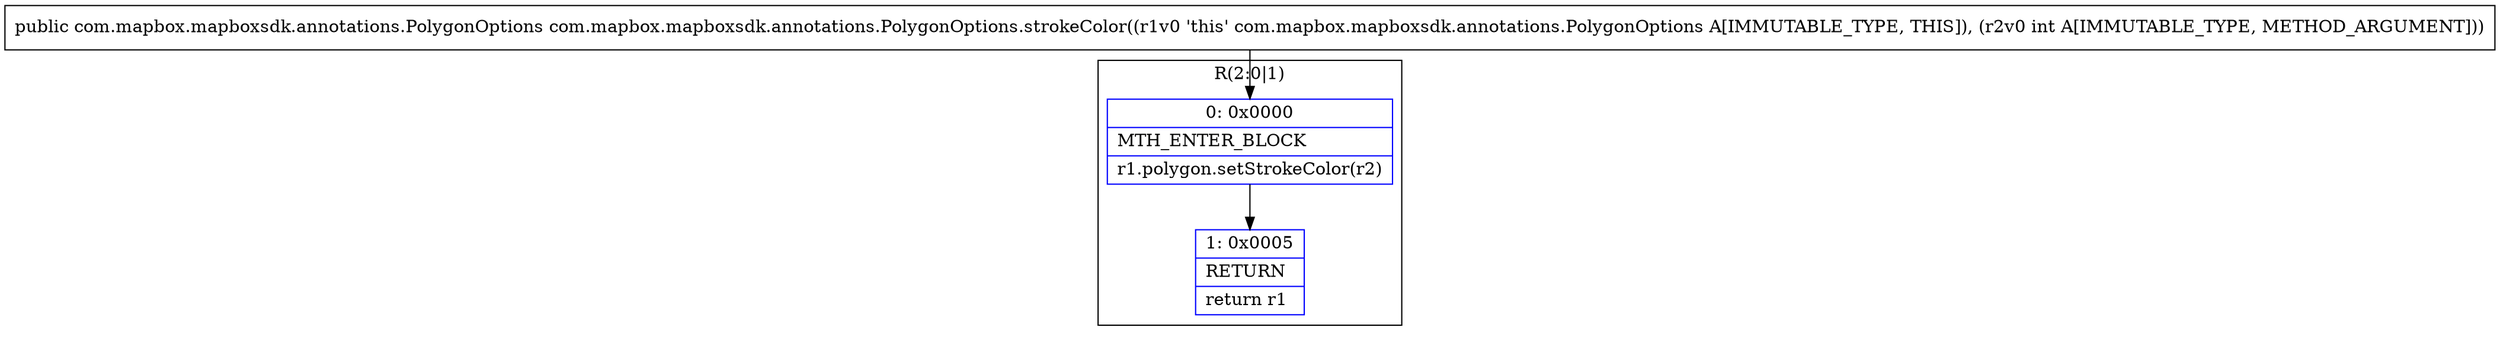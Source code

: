 digraph "CFG forcom.mapbox.mapboxsdk.annotations.PolygonOptions.strokeColor(I)Lcom\/mapbox\/mapboxsdk\/annotations\/PolygonOptions;" {
subgraph cluster_Region_995961228 {
label = "R(2:0|1)";
node [shape=record,color=blue];
Node_0 [shape=record,label="{0\:\ 0x0000|MTH_ENTER_BLOCK\l|r1.polygon.setStrokeColor(r2)\l}"];
Node_1 [shape=record,label="{1\:\ 0x0005|RETURN\l|return r1\l}"];
}
MethodNode[shape=record,label="{public com.mapbox.mapboxsdk.annotations.PolygonOptions com.mapbox.mapboxsdk.annotations.PolygonOptions.strokeColor((r1v0 'this' com.mapbox.mapboxsdk.annotations.PolygonOptions A[IMMUTABLE_TYPE, THIS]), (r2v0 int A[IMMUTABLE_TYPE, METHOD_ARGUMENT])) }"];
MethodNode -> Node_0;
Node_0 -> Node_1;
}

